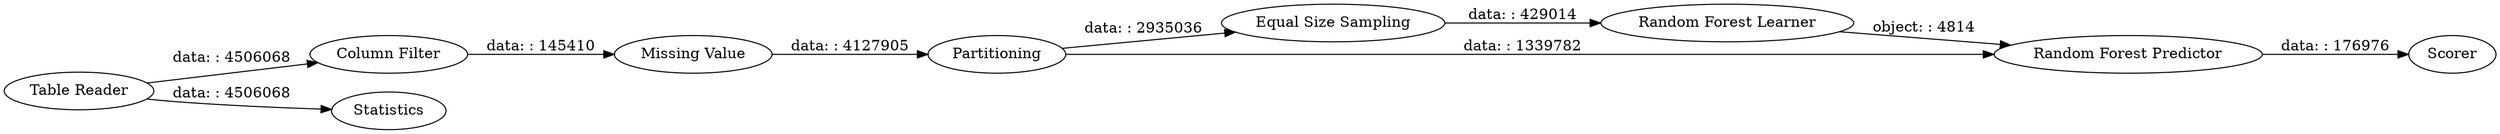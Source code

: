 digraph {
	"6828084746413857617_20" [label="Random Forest Learner"]
	"6828084746413857617_2" [label=Partitioning]
	"6828084746413857617_19" [label="Column Filter"]
	"6828084746413857617_6" [label=Statistics]
	"6828084746413857617_7" [label="Equal Size Sampling"]
	"6828084746413857617_13" [label="Table Reader"]
	"6828084746413857617_12" [label="Missing Value"]
	"6828084746413857617_22" [label=Scorer]
	"6828084746413857617_21" [label="Random Forest Predictor"]
	"6828084746413857617_21" -> "6828084746413857617_22" [label="data: : 176976"]
	"6828084746413857617_20" -> "6828084746413857617_21" [label="object: : 4814"]
	"6828084746413857617_7" -> "6828084746413857617_20" [label="data: : 429014"]
	"6828084746413857617_19" -> "6828084746413857617_12" [label="data: : 145410"]
	"6828084746413857617_2" -> "6828084746413857617_7" [label="data: : 2935036"]
	"6828084746413857617_2" -> "6828084746413857617_21" [label="data: : 1339782"]
	"6828084746413857617_13" -> "6828084746413857617_19" [label="data: : 4506068"]
	"6828084746413857617_12" -> "6828084746413857617_2" [label="data: : 4127905"]
	"6828084746413857617_13" -> "6828084746413857617_6" [label="data: : 4506068"]
	rankdir=LR
}
